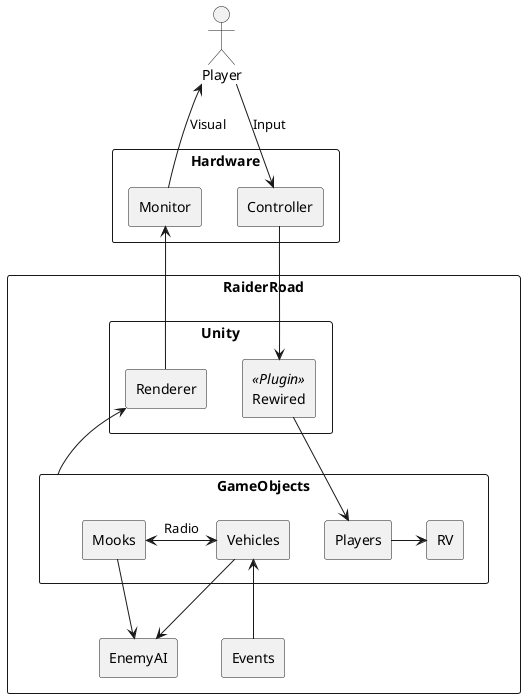 ﻿@startuml
'' Architecture

actor Player

rectangle Hardware {
	rectangle Controller
	rectangle Monitor
}

rectangle RaiderRoad {
	rectangle Unity {
		rectangle Renderer
		rectangle Rewired <<Plugin>>
	}
	rectangle Events
	rectangle GameObjects {
		rectangle Players
		rectangle RV
		rectangle Mooks
		rectangle Vehicles
	}
	rectangle EnemyAI
}

Player --> Controller : Input
Player <-- Monitor : Visual

Controller --> Rewired
Monitor <-- Renderer

Vehicles <-- Events
Vehicles --> EnemyAI
Mooks --> EnemyAI
Renderer <-- GameObjects
Rewired --> Players
Players -> RV
Mooks <-> Vehicles : Radio

@enduml